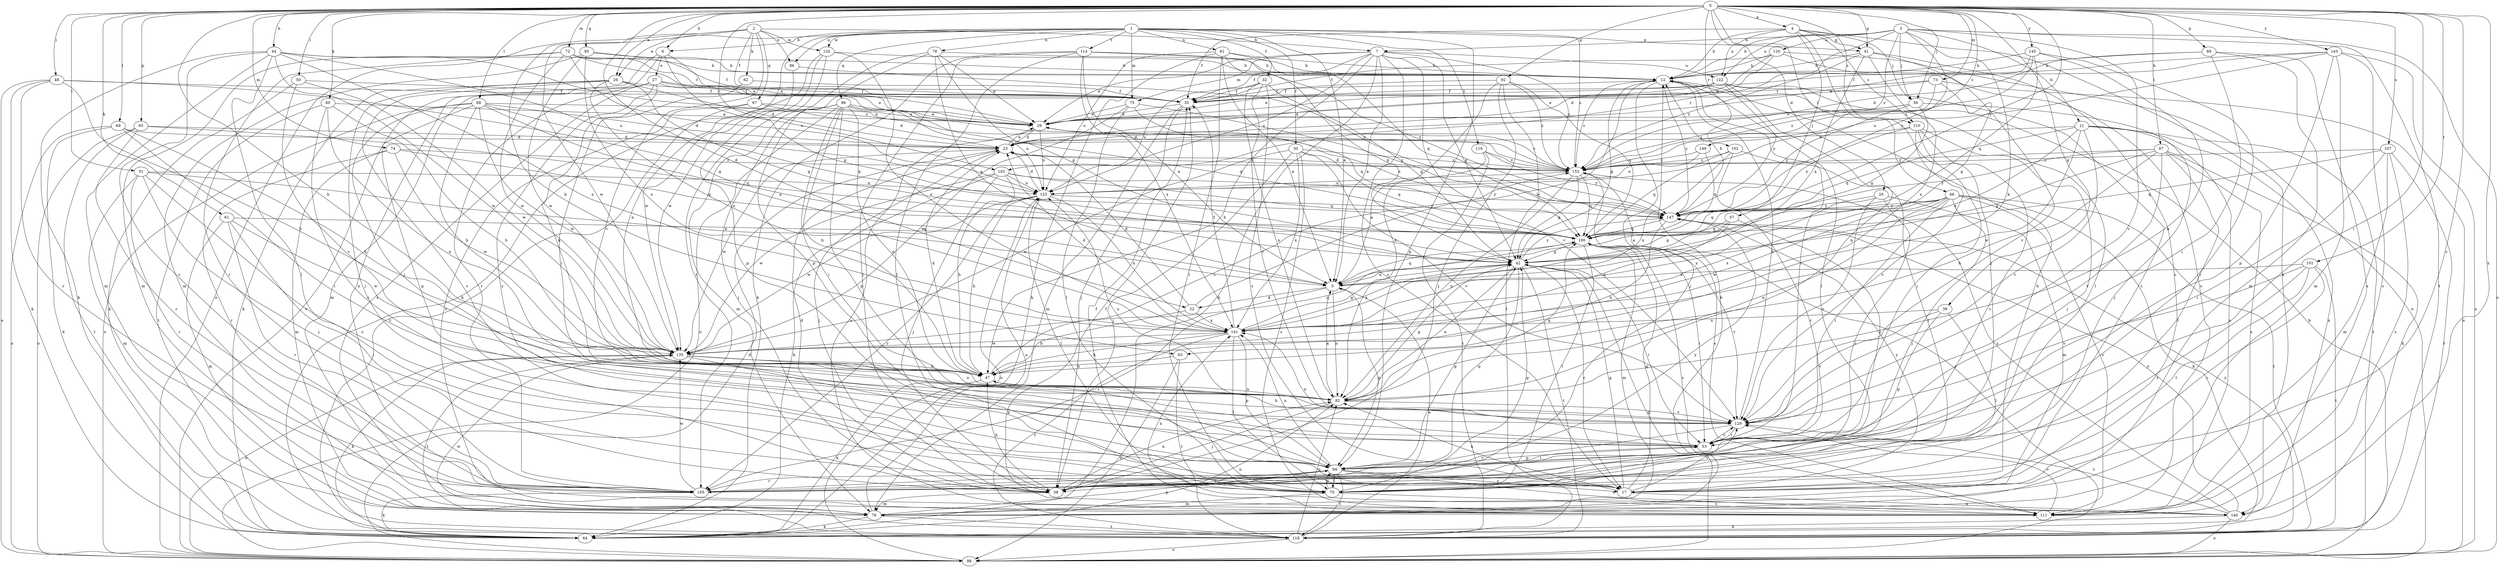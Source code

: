 strict digraph  {
0;
1;
2;
3;
4;
5;
6;
7;
11;
12;
17;
20;
22;
23;
26;
27;
29;
30;
32;
35;
39;
41;
42;
44;
47;
48;
50;
51;
53;
56;
57;
58;
60;
61;
62;
63;
64;
66;
67;
68;
69;
70;
72;
73;
74;
75;
76;
78;
81;
82;
86;
88;
89;
92;
93;
94;
95;
96;
97;
100;
101;
102;
103;
105;
107;
110;
111;
114;
116;
118;
120;
122;
123;
129;
132;
135;
140;
141;
143;
145;
147;
149;
152;
0 -> 4  [label=a];
0 -> 6  [label=b];
0 -> 17  [label=c];
0 -> 20  [label=d];
0 -> 22  [label=d];
0 -> 26  [label=e];
0 -> 39  [label=g];
0 -> 41  [label=g];
0 -> 44  [label=h];
0 -> 47  [label=h];
0 -> 48  [label=i];
0 -> 50  [label=i];
0 -> 51  [label=i];
0 -> 53  [label=i];
0 -> 56  [label=j];
0 -> 60  [label=k];
0 -> 61  [label=k];
0 -> 66  [label=l];
0 -> 67  [label=l];
0 -> 68  [label=l];
0 -> 69  [label=l];
0 -> 72  [label=m];
0 -> 73  [label=m];
0 -> 74  [label=m];
0 -> 89  [label=p];
0 -> 92  [label=p];
0 -> 93  [label=p];
0 -> 95  [label=q];
0 -> 101  [label=r];
0 -> 102  [label=r];
0 -> 103  [label=r];
0 -> 107  [label=s];
0 -> 110  [label=s];
0 -> 140  [label=x];
0 -> 143  [label=y];
0 -> 145  [label=y];
0 -> 147  [label=y];
0 -> 149  [label=z];
1 -> 5  [label=a];
1 -> 6  [label=b];
1 -> 26  [label=e];
1 -> 30  [label=f];
1 -> 32  [label=f];
1 -> 41  [label=g];
1 -> 75  [label=m];
1 -> 78  [label=n];
1 -> 81  [label=n];
1 -> 82  [label=n];
1 -> 86  [label=o];
1 -> 94  [label=p];
1 -> 96  [label=q];
1 -> 114  [label=t];
1 -> 116  [label=t];
1 -> 132  [label=w];
1 -> 152  [label=z];
2 -> 7  [label=b];
2 -> 35  [label=f];
2 -> 62  [label=k];
2 -> 63  [label=k];
2 -> 86  [label=o];
2 -> 88  [label=o];
2 -> 97  [label=q];
2 -> 129  [label=v];
2 -> 132  [label=w];
2 -> 135  [label=w];
3 -> 7  [label=b];
3 -> 11  [label=b];
3 -> 12  [label=b];
3 -> 56  [label=j];
3 -> 63  [label=k];
3 -> 88  [label=o];
3 -> 103  [label=r];
3 -> 118  [label=t];
3 -> 120  [label=u];
3 -> 122  [label=u];
3 -> 129  [label=v];
3 -> 147  [label=y];
3 -> 152  [label=z];
4 -> 12  [label=b];
4 -> 35  [label=f];
4 -> 41  [label=g];
4 -> 56  [label=j];
4 -> 57  [label=j];
4 -> 58  [label=j];
4 -> 110  [label=s];
4 -> 122  [label=u];
4 -> 140  [label=x];
5 -> 22  [label=d];
5 -> 82  [label=n];
5 -> 94  [label=p];
5 -> 100  [label=q];
5 -> 105  [label=r];
6 -> 27  [label=e];
6 -> 29  [label=e];
6 -> 42  [label=g];
6 -> 88  [label=o];
6 -> 140  [label=x];
7 -> 5  [label=a];
7 -> 17  [label=c];
7 -> 29  [label=e];
7 -> 35  [label=f];
7 -> 42  [label=g];
7 -> 47  [label=h];
7 -> 64  [label=k];
7 -> 75  [label=m];
7 -> 122  [label=u];
7 -> 123  [label=u];
7 -> 129  [label=v];
7 -> 152  [label=z];
11 -> 5  [label=a];
11 -> 23  [label=d];
11 -> 100  [label=q];
11 -> 111  [label=s];
11 -> 118  [label=t];
11 -> 129  [label=v];
11 -> 135  [label=w];
11 -> 140  [label=x];
12 -> 35  [label=f];
12 -> 42  [label=g];
12 -> 53  [label=i];
12 -> 58  [label=j];
12 -> 70  [label=l];
12 -> 147  [label=y];
12 -> 152  [label=z];
17 -> 12  [label=b];
17 -> 42  [label=g];
17 -> 82  [label=n];
17 -> 100  [label=q];
17 -> 129  [label=v];
17 -> 140  [label=x];
17 -> 147  [label=y];
20 -> 76  [label=m];
20 -> 105  [label=r];
20 -> 129  [label=v];
20 -> 141  [label=x];
20 -> 147  [label=y];
22 -> 12  [label=b];
22 -> 23  [label=d];
22 -> 47  [label=h];
22 -> 141  [label=x];
23 -> 29  [label=e];
23 -> 58  [label=j];
23 -> 135  [label=w];
23 -> 152  [label=z];
26 -> 17  [label=c];
26 -> 23  [label=d];
26 -> 35  [label=f];
26 -> 42  [label=g];
26 -> 58  [label=j];
26 -> 64  [label=k];
26 -> 141  [label=x];
27 -> 17  [label=c];
27 -> 29  [label=e];
27 -> 35  [label=f];
27 -> 76  [label=m];
27 -> 82  [label=n];
27 -> 105  [label=r];
27 -> 111  [label=s];
27 -> 152  [label=z];
29 -> 23  [label=d];
29 -> 111  [label=s];
29 -> 123  [label=u];
29 -> 152  [label=z];
30 -> 58  [label=j];
30 -> 100  [label=q];
30 -> 111  [label=s];
30 -> 129  [label=v];
30 -> 135  [label=w];
30 -> 141  [label=x];
30 -> 152  [label=z];
32 -> 17  [label=c];
32 -> 35  [label=f];
32 -> 42  [label=g];
32 -> 82  [label=n];
32 -> 123  [label=u];
32 -> 129  [label=v];
35 -> 29  [label=e];
35 -> 58  [label=j];
35 -> 76  [label=m];
39 -> 70  [label=l];
39 -> 94  [label=p];
39 -> 129  [label=v];
39 -> 141  [label=x];
41 -> 5  [label=a];
41 -> 12  [label=b];
41 -> 17  [label=c];
41 -> 129  [label=v];
41 -> 141  [label=x];
41 -> 152  [label=z];
42 -> 5  [label=a];
42 -> 17  [label=c];
42 -> 53  [label=i];
42 -> 82  [label=n];
42 -> 94  [label=p];
42 -> 118  [label=t];
42 -> 141  [label=x];
42 -> 147  [label=y];
44 -> 12  [label=b];
44 -> 64  [label=k];
44 -> 70  [label=l];
44 -> 76  [label=m];
44 -> 105  [label=r];
44 -> 123  [label=u];
44 -> 135  [label=w];
44 -> 141  [label=x];
44 -> 152  [label=z];
47 -> 23  [label=d];
47 -> 64  [label=k];
47 -> 82  [label=n];
47 -> 152  [label=z];
48 -> 35  [label=f];
48 -> 42  [label=g];
48 -> 47  [label=h];
48 -> 64  [label=k];
48 -> 88  [label=o];
48 -> 105  [label=r];
50 -> 35  [label=f];
50 -> 64  [label=k];
50 -> 129  [label=v];
50 -> 135  [label=w];
51 -> 5  [label=a];
51 -> 17  [label=c];
51 -> 58  [label=j];
51 -> 76  [label=m];
51 -> 105  [label=r];
51 -> 123  [label=u];
53 -> 94  [label=p];
53 -> 129  [label=v];
53 -> 141  [label=x];
56 -> 29  [label=e];
56 -> 42  [label=g];
56 -> 58  [label=j];
56 -> 147  [label=y];
56 -> 152  [label=z];
57 -> 42  [label=g];
57 -> 53  [label=i];
57 -> 100  [label=q];
57 -> 141  [label=x];
58 -> 23  [label=d];
58 -> 47  [label=h];
58 -> 76  [label=m];
58 -> 82  [label=n];
60 -> 17  [label=c];
60 -> 29  [label=e];
60 -> 47  [label=h];
60 -> 82  [label=n];
60 -> 118  [label=t];
61 -> 70  [label=l];
61 -> 76  [label=m];
61 -> 100  [label=q];
61 -> 105  [label=r];
61 -> 135  [label=w];
62 -> 35  [label=f];
62 -> 53  [label=i];
63 -> 47  [label=h];
63 -> 88  [label=o];
63 -> 118  [label=t];
64 -> 82  [label=n];
66 -> 5  [label=a];
66 -> 53  [label=i];
66 -> 58  [label=j];
66 -> 64  [label=k];
66 -> 82  [label=n];
66 -> 100  [label=q];
66 -> 111  [label=s];
66 -> 118  [label=t];
66 -> 135  [label=w];
66 -> 141  [label=x];
66 -> 147  [label=y];
67 -> 42  [label=g];
67 -> 47  [label=h];
67 -> 64  [label=k];
67 -> 70  [label=l];
67 -> 111  [label=s];
67 -> 129  [label=v];
67 -> 147  [label=y];
67 -> 152  [label=z];
68 -> 5  [label=a];
68 -> 23  [label=d];
68 -> 29  [label=e];
68 -> 47  [label=h];
68 -> 53  [label=i];
68 -> 88  [label=o];
68 -> 94  [label=p];
68 -> 100  [label=q];
68 -> 135  [label=w];
69 -> 23  [label=d];
69 -> 47  [label=h];
69 -> 53  [label=i];
69 -> 64  [label=k];
69 -> 88  [label=o];
70 -> 42  [label=g];
70 -> 76  [label=m];
70 -> 94  [label=p];
70 -> 111  [label=s];
72 -> 12  [label=b];
72 -> 29  [label=e];
72 -> 35  [label=f];
72 -> 76  [label=m];
72 -> 105  [label=r];
72 -> 123  [label=u];
72 -> 135  [label=w];
73 -> 29  [label=e];
73 -> 35  [label=f];
73 -> 42  [label=g];
73 -> 88  [label=o];
73 -> 152  [label=z];
74 -> 76  [label=m];
74 -> 100  [label=q];
74 -> 105  [label=r];
74 -> 135  [label=w];
74 -> 152  [label=z];
75 -> 29  [label=e];
75 -> 70  [label=l];
75 -> 100  [label=q];
75 -> 135  [label=w];
75 -> 147  [label=y];
76 -> 12  [label=b];
76 -> 64  [label=k];
76 -> 94  [label=p];
76 -> 118  [label=t];
76 -> 123  [label=u];
78 -> 5  [label=a];
78 -> 12  [label=b];
78 -> 29  [label=e];
78 -> 42  [label=g];
78 -> 94  [label=p];
78 -> 105  [label=r];
81 -> 5  [label=a];
81 -> 12  [label=b];
81 -> 42  [label=g];
81 -> 64  [label=k];
81 -> 70  [label=l];
81 -> 100  [label=q];
81 -> 123  [label=u];
82 -> 5  [label=a];
82 -> 42  [label=g];
82 -> 58  [label=j];
82 -> 100  [label=q];
82 -> 129  [label=v];
86 -> 135  [label=w];
86 -> 147  [label=y];
88 -> 12  [label=b];
88 -> 23  [label=d];
88 -> 42  [label=g];
88 -> 123  [label=u];
88 -> 152  [label=z];
89 -> 12  [label=b];
89 -> 23  [label=d];
89 -> 53  [label=i];
89 -> 76  [label=m];
89 -> 111  [label=s];
92 -> 35  [label=f];
92 -> 58  [label=j];
92 -> 82  [label=n];
92 -> 100  [label=q];
92 -> 118  [label=t];
92 -> 152  [label=z];
93 -> 23  [label=d];
93 -> 88  [label=o];
93 -> 100  [label=q];
93 -> 105  [label=r];
93 -> 118  [label=t];
94 -> 17  [label=c];
94 -> 42  [label=g];
94 -> 53  [label=i];
94 -> 58  [label=j];
94 -> 70  [label=l];
94 -> 105  [label=r];
94 -> 111  [label=s];
94 -> 118  [label=t];
94 -> 141  [label=x];
95 -> 12  [label=b];
95 -> 35  [label=f];
95 -> 76  [label=m];
95 -> 135  [label=w];
95 -> 141  [label=x];
96 -> 29  [label=e];
96 -> 47  [label=h];
96 -> 53  [label=i];
96 -> 58  [label=j];
96 -> 76  [label=m];
96 -> 82  [label=n];
96 -> 88  [label=o];
96 -> 94  [label=p];
96 -> 100  [label=q];
96 -> 123  [label=u];
97 -> 23  [label=d];
97 -> 29  [label=e];
97 -> 111  [label=s];
97 -> 118  [label=t];
100 -> 42  [label=g];
100 -> 53  [label=i];
100 -> 70  [label=l];
100 -> 76  [label=m];
100 -> 111  [label=s];
100 -> 129  [label=v];
101 -> 5  [label=a];
101 -> 17  [label=c];
101 -> 70  [label=l];
101 -> 105  [label=r];
101 -> 118  [label=t];
101 -> 129  [label=v];
102 -> 70  [label=l];
102 -> 100  [label=q];
102 -> 105  [label=r];
102 -> 141  [label=x];
102 -> 152  [label=z];
103 -> 47  [label=h];
103 -> 58  [label=j];
103 -> 64  [label=k];
103 -> 100  [label=q];
103 -> 123  [label=u];
103 -> 135  [label=w];
103 -> 147  [label=y];
105 -> 64  [label=k];
105 -> 135  [label=w];
105 -> 147  [label=y];
107 -> 53  [label=i];
107 -> 76  [label=m];
107 -> 100  [label=q];
107 -> 111  [label=s];
107 -> 118  [label=t];
107 -> 152  [label=z];
110 -> 23  [label=d];
110 -> 53  [label=i];
110 -> 58  [label=j];
110 -> 105  [label=r];
110 -> 129  [label=v];
110 -> 147  [label=y];
111 -> 35  [label=f];
111 -> 129  [label=v];
111 -> 141  [label=x];
114 -> 5  [label=a];
114 -> 12  [label=b];
114 -> 58  [label=j];
114 -> 64  [label=k];
114 -> 70  [label=l];
114 -> 141  [label=x];
114 -> 147  [label=y];
116 -> 5  [label=a];
116 -> 118  [label=t];
116 -> 147  [label=y];
116 -> 152  [label=z];
118 -> 5  [label=a];
118 -> 82  [label=n];
118 -> 88  [label=o];
118 -> 135  [label=w];
118 -> 147  [label=y];
120 -> 12  [label=b];
120 -> 23  [label=d];
120 -> 29  [label=e];
120 -> 35  [label=f];
120 -> 88  [label=o];
120 -> 111  [label=s];
122 -> 17  [label=c];
122 -> 23  [label=d];
122 -> 29  [label=e];
122 -> 35  [label=f];
122 -> 70  [label=l];
122 -> 82  [label=n];
122 -> 147  [label=y];
123 -> 23  [label=d];
123 -> 47  [label=h];
123 -> 70  [label=l];
123 -> 105  [label=r];
123 -> 135  [label=w];
123 -> 141  [label=x];
123 -> 147  [label=y];
129 -> 12  [label=b];
129 -> 47  [label=h];
129 -> 53  [label=i];
129 -> 105  [label=r];
129 -> 123  [label=u];
132 -> 12  [label=b];
132 -> 64  [label=k];
132 -> 94  [label=p];
132 -> 135  [label=w];
132 -> 141  [label=x];
135 -> 47  [label=h];
135 -> 64  [label=k];
135 -> 82  [label=n];
135 -> 88  [label=o];
135 -> 94  [label=p];
135 -> 100  [label=q];
135 -> 118  [label=t];
140 -> 35  [label=f];
140 -> 64  [label=k];
140 -> 88  [label=o];
140 -> 129  [label=v];
140 -> 147  [label=y];
140 -> 152  [label=z];
141 -> 23  [label=d];
141 -> 35  [label=f];
141 -> 42  [label=g];
141 -> 47  [label=h];
141 -> 70  [label=l];
141 -> 94  [label=p];
141 -> 118  [label=t];
141 -> 135  [label=w];
143 -> 12  [label=b];
143 -> 35  [label=f];
143 -> 76  [label=m];
143 -> 88  [label=o];
143 -> 94  [label=p];
143 -> 111  [label=s];
143 -> 123  [label=u];
145 -> 12  [label=b];
145 -> 29  [label=e];
145 -> 82  [label=n];
145 -> 100  [label=q];
145 -> 105  [label=r];
145 -> 152  [label=z];
147 -> 12  [label=b];
147 -> 29  [label=e];
147 -> 47  [label=h];
147 -> 100  [label=q];
149 -> 100  [label=q];
149 -> 123  [label=u];
149 -> 152  [label=z];
152 -> 23  [label=d];
152 -> 42  [label=g];
152 -> 82  [label=n];
152 -> 100  [label=q];
152 -> 111  [label=s];
152 -> 123  [label=u];
}
